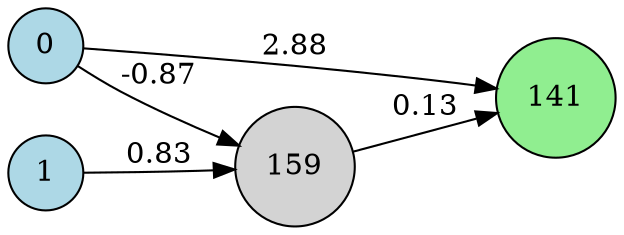 digraph neat {
  rankdir=LR;
  node [shape=circle];
  node0 [label="0", style=filled, fillcolor=lightblue];
  node1 [label="1", style=filled, fillcolor=lightblue];
  node141 [label="141", style=filled, fillcolor=lightgreen];
  node159 [label="159", style=filled, fillcolor=lightgray];
  node0 -> node141 [label="2.88"];
  node1 -> node159 [label="0.83"];
  node159 -> node141 [label="0.13"];
  node0 -> node159 [label="-0.87"];
}
